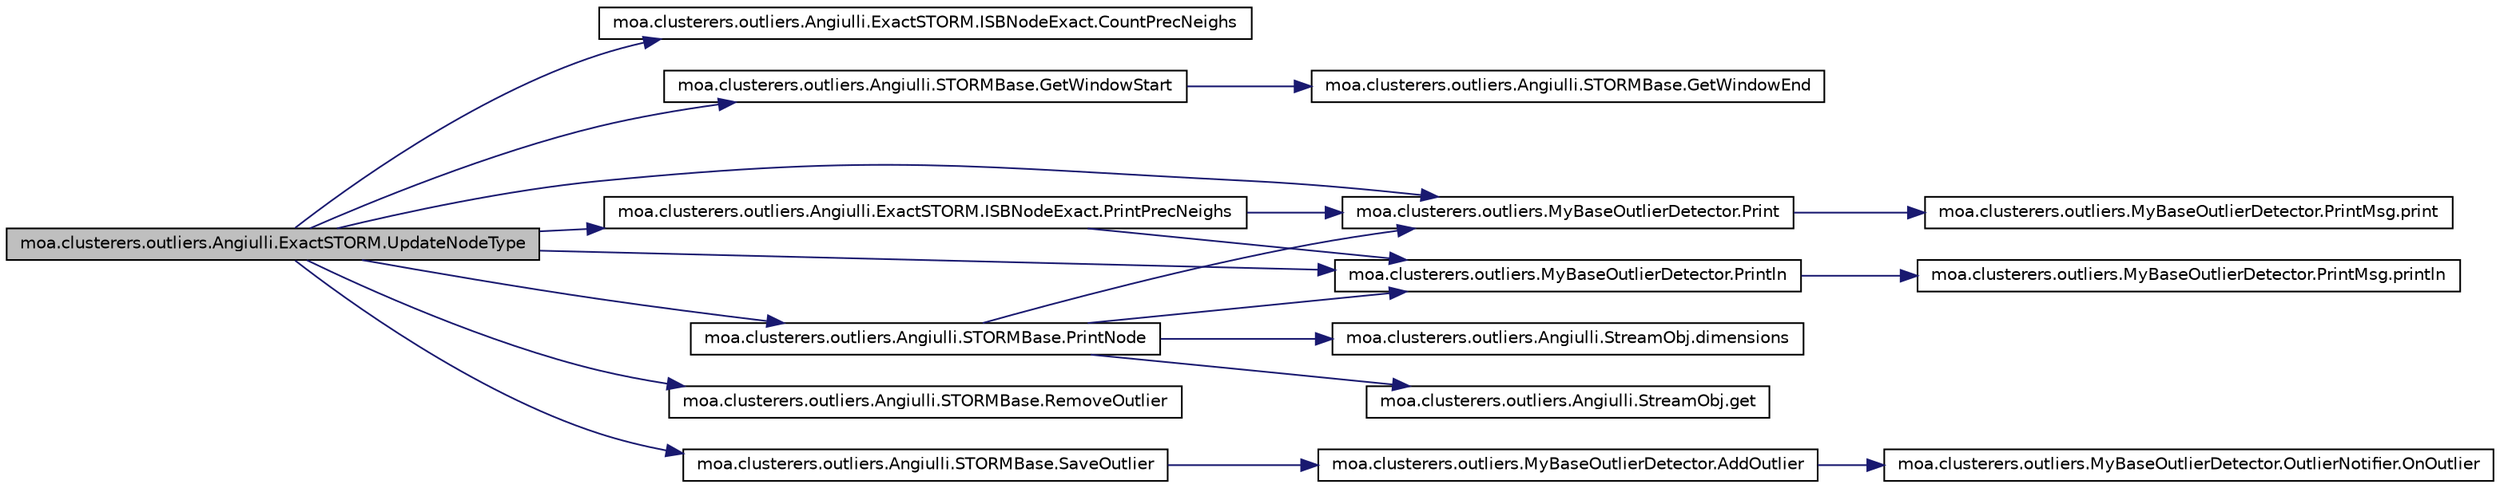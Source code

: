 digraph G
{
  edge [fontname="Helvetica",fontsize="10",labelfontname="Helvetica",labelfontsize="10"];
  node [fontname="Helvetica",fontsize="10",shape=record];
  rankdir=LR;
  Node1 [label="moa.clusterers.outliers.Angiulli.ExactSTORM.UpdateNodeType",height=0.2,width=0.4,color="black", fillcolor="grey75", style="filled" fontcolor="black"];
  Node1 -> Node2 [color="midnightblue",fontsize="10",style="solid",fontname="Helvetica"];
  Node2 [label="moa.clusterers.outliers.Angiulli.ExactSTORM.ISBNodeExact.CountPrecNeighs",height=0.2,width=0.4,color="black", fillcolor="white", style="filled",URL="$classmoa_1_1clusterers_1_1outliers_1_1Angiulli_1_1ExactSTORM_1_1ISBNodeExact.html#ac3065151d67a5d48a917fd58617b69c9"];
  Node1 -> Node3 [color="midnightblue",fontsize="10",style="solid",fontname="Helvetica"];
  Node3 [label="moa.clusterers.outliers.Angiulli.STORMBase.GetWindowStart",height=0.2,width=0.4,color="black", fillcolor="white", style="filled",URL="$classmoa_1_1clusterers_1_1outliers_1_1Angiulli_1_1STORMBase.html#a17f03b2934f909d5efe61519b8f67376"];
  Node3 -> Node4 [color="midnightblue",fontsize="10",style="solid",fontname="Helvetica"];
  Node4 [label="moa.clusterers.outliers.Angiulli.STORMBase.GetWindowEnd",height=0.2,width=0.4,color="black", fillcolor="white", style="filled",URL="$classmoa_1_1clusterers_1_1outliers_1_1Angiulli_1_1STORMBase.html#ab4531f79cf79580f22df590fd1870e12"];
  Node1 -> Node5 [color="midnightblue",fontsize="10",style="solid",fontname="Helvetica"];
  Node5 [label="moa.clusterers.outliers.MyBaseOutlierDetector.Print",height=0.2,width=0.4,color="black", fillcolor="white", style="filled",URL="$classmoa_1_1clusterers_1_1outliers_1_1MyBaseOutlierDetector.html#a01297fd140b44ef385c77a89acec721c"];
  Node5 -> Node6 [color="midnightblue",fontsize="10",style="solid",fontname="Helvetica"];
  Node6 [label="moa.clusterers.outliers.MyBaseOutlierDetector.PrintMsg.print",height=0.2,width=0.4,color="black", fillcolor="white", style="filled",URL="$interfacemoa_1_1clusterers_1_1outliers_1_1MyBaseOutlierDetector_1_1PrintMsg.html#a686fb5db51b4d23837bb524103f973c5"];
  Node1 -> Node7 [color="midnightblue",fontsize="10",style="solid",fontname="Helvetica"];
  Node7 [label="moa.clusterers.outliers.MyBaseOutlierDetector.Println",height=0.2,width=0.4,color="black", fillcolor="white", style="filled",URL="$classmoa_1_1clusterers_1_1outliers_1_1MyBaseOutlierDetector.html#af7b301217f7338217830e5ee4850b144"];
  Node7 -> Node8 [color="midnightblue",fontsize="10",style="solid",fontname="Helvetica"];
  Node8 [label="moa.clusterers.outliers.MyBaseOutlierDetector.PrintMsg.println",height=0.2,width=0.4,color="black", fillcolor="white", style="filled",URL="$interfacemoa_1_1clusterers_1_1outliers_1_1MyBaseOutlierDetector_1_1PrintMsg.html#a71e22b3711764e75881a9db4fdb67ab8"];
  Node1 -> Node9 [color="midnightblue",fontsize="10",style="solid",fontname="Helvetica"];
  Node9 [label="moa.clusterers.outliers.Angiulli.STORMBase.PrintNode",height=0.2,width=0.4,color="black", fillcolor="white", style="filled",URL="$classmoa_1_1clusterers_1_1outliers_1_1Angiulli_1_1STORMBase.html#afb0e8ce8fd57a931deaa84c702daed19"];
  Node9 -> Node10 [color="midnightblue",fontsize="10",style="solid",fontname="Helvetica"];
  Node10 [label="moa.clusterers.outliers.Angiulli.StreamObj.dimensions",height=0.2,width=0.4,color="black", fillcolor="white", style="filled",URL="$classmoa_1_1clusterers_1_1outliers_1_1Angiulli_1_1StreamObj.html#a78c4405df5847c199847236f150ce818",tooltip="The number of dimensions."];
  Node9 -> Node11 [color="midnightblue",fontsize="10",style="solid",fontname="Helvetica"];
  Node11 [label="moa.clusterers.outliers.Angiulli.StreamObj.get",height=0.2,width=0.4,color="black", fillcolor="white", style="filled",URL="$classmoa_1_1clusterers_1_1outliers_1_1Angiulli_1_1StreamObj.html#a4d9958ef7aeddd410b8326f423e78a67"];
  Node9 -> Node5 [color="midnightblue",fontsize="10",style="solid",fontname="Helvetica"];
  Node9 -> Node7 [color="midnightblue",fontsize="10",style="solid",fontname="Helvetica"];
  Node1 -> Node12 [color="midnightblue",fontsize="10",style="solid",fontname="Helvetica"];
  Node12 [label="moa.clusterers.outliers.Angiulli.ExactSTORM.ISBNodeExact.PrintPrecNeighs",height=0.2,width=0.4,color="black", fillcolor="white", style="filled",URL="$classmoa_1_1clusterers_1_1outliers_1_1Angiulli_1_1ExactSTORM_1_1ISBNodeExact.html#ab1e5fa0f4d69812a2ba9984a902ce3ec"];
  Node12 -> Node5 [color="midnightblue",fontsize="10",style="solid",fontname="Helvetica"];
  Node12 -> Node7 [color="midnightblue",fontsize="10",style="solid",fontname="Helvetica"];
  Node1 -> Node13 [color="midnightblue",fontsize="10",style="solid",fontname="Helvetica"];
  Node13 [label="moa.clusterers.outliers.Angiulli.STORMBase.RemoveOutlier",height=0.2,width=0.4,color="black", fillcolor="white", style="filled",URL="$classmoa_1_1clusterers_1_1outliers_1_1Angiulli_1_1STORMBase.html#a28ab26bb8b601bb0e4d1c3eb4ba1522e"];
  Node1 -> Node14 [color="midnightblue",fontsize="10",style="solid",fontname="Helvetica"];
  Node14 [label="moa.clusterers.outliers.Angiulli.STORMBase.SaveOutlier",height=0.2,width=0.4,color="black", fillcolor="white", style="filled",URL="$classmoa_1_1clusterers_1_1outliers_1_1Angiulli_1_1STORMBase.html#a9865e0f555f7beb93c7726d7ca0afbf4"];
  Node14 -> Node15 [color="midnightblue",fontsize="10",style="solid",fontname="Helvetica"];
  Node15 [label="moa.clusterers.outliers.MyBaseOutlierDetector.AddOutlier",height=0.2,width=0.4,color="black", fillcolor="white", style="filled",URL="$classmoa_1_1clusterers_1_1outliers_1_1MyBaseOutlierDetector.html#a3715ee029b3f792359eaa1519f80e240"];
  Node15 -> Node16 [color="midnightblue",fontsize="10",style="solid",fontname="Helvetica"];
  Node16 [label="moa.clusterers.outliers.MyBaseOutlierDetector.OutlierNotifier.OnOutlier",height=0.2,width=0.4,color="black", fillcolor="white", style="filled",URL="$classmoa_1_1clusterers_1_1outliers_1_1MyBaseOutlierDetector_1_1OutlierNotifier.html#a5b97e479afa2b10275b615a97fbbd840"];
}
